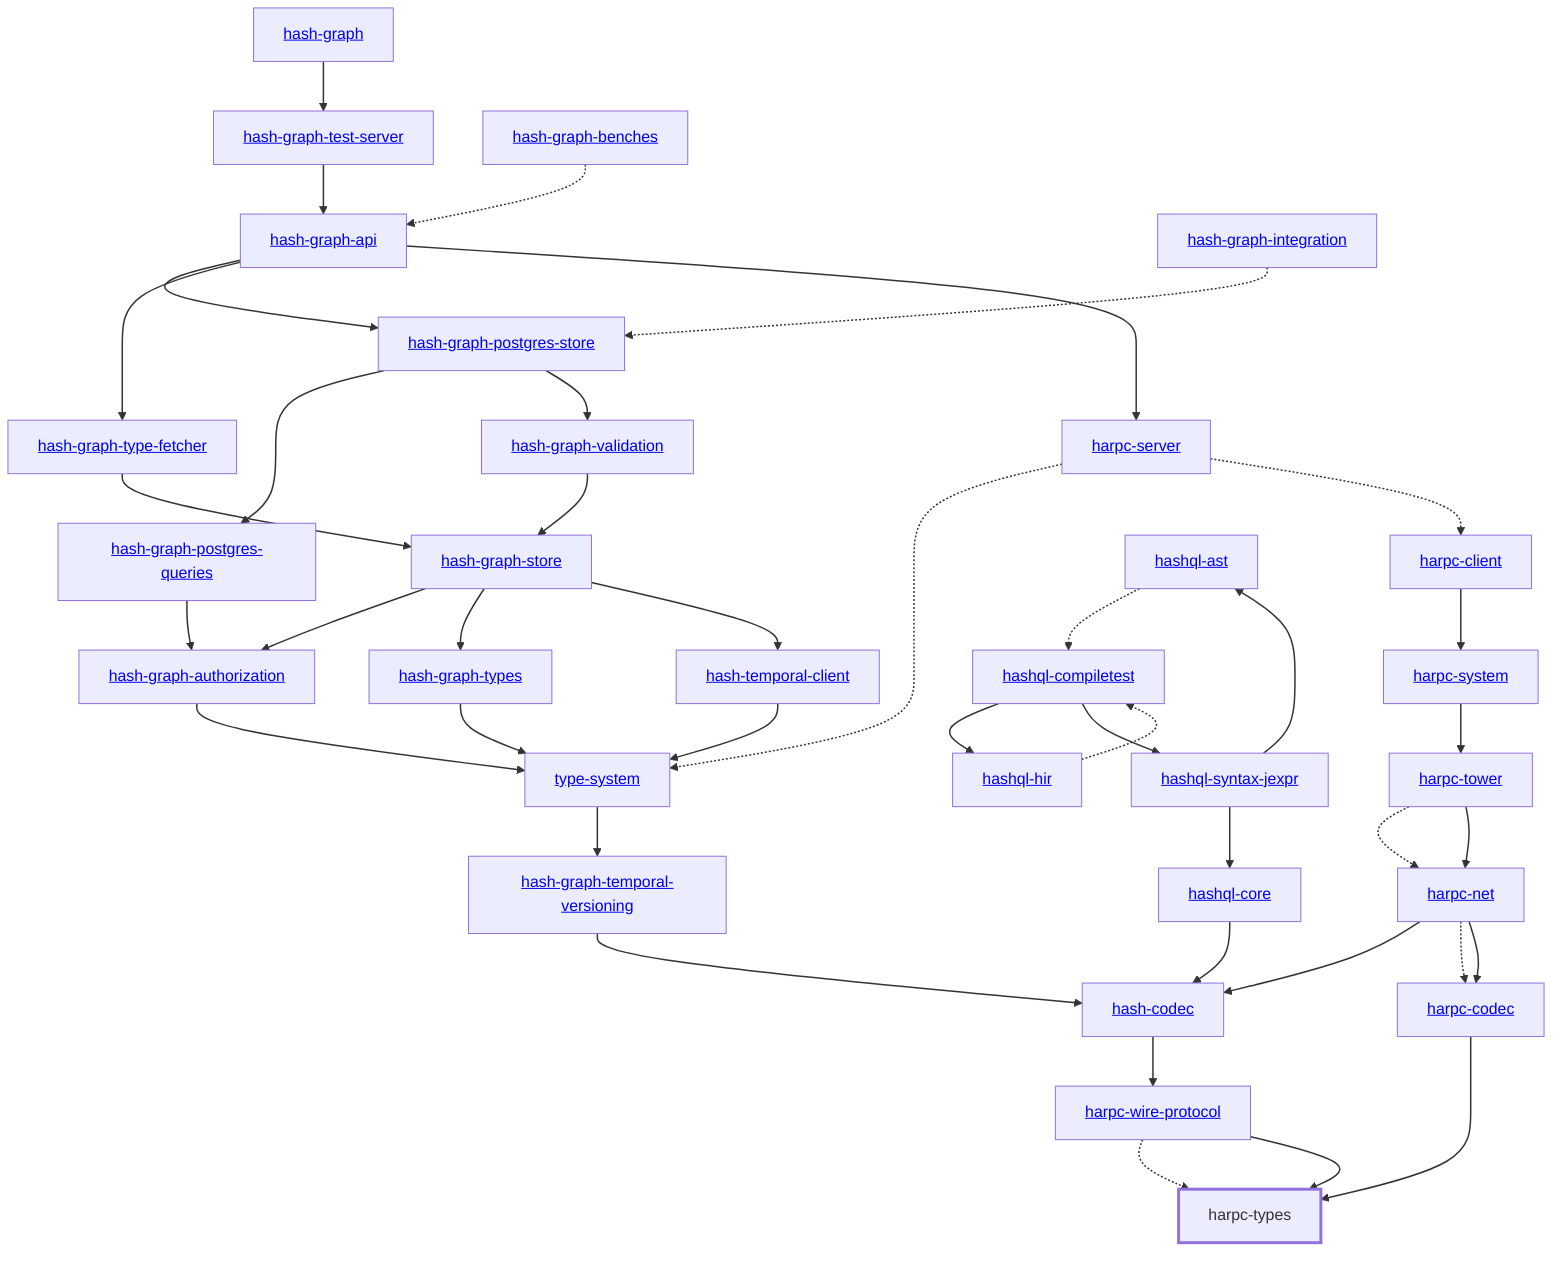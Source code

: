 graph TD
    linkStyle default stroke-width:1.5px
    classDef default stroke-width:1px
    classDef root stroke-width:3px
    classDef dev stroke-width:1px
    classDef build stroke-width:1px
    %% Legend
    %% --> : Normal dependency
    %% -.-> : Dev dependency
    %% ---> : Build dependency
    0[<a href="../hash_graph">hash-graph</a>]
    1[<a href="../type_system">type-system</a>]
    2[<a href="../hash_codec">hash-codec</a>]
    3[<a href="../hash_graph_api">hash-graph-api</a>]
    4[<a href="../hash_graph_authorization">hash-graph-authorization</a>]
    5[<a href="../hash_graph_postgres_queries">hash-graph-postgres-queries</a>]
    6[<a href="../hash_graph_postgres_store">hash-graph-postgres-store</a>]
    7[<a href="../hash_graph_store">hash-graph-store</a>]
    8[<a href="../hash_graph_temporal_versioning">hash-graph-temporal-versioning</a>]
    9[<a href="../hash_graph_test_server">hash-graph-test-server</a>]
    10[<a href="../hash_graph_type_fetcher">hash-graph-type-fetcher</a>]
    11[<a href="../hash_graph_types">hash-graph-types</a>]
    12[<a href="../hash_graph_validation">hash-graph-validation</a>]
    13[<a href="../harpc_client">harpc-client</a>]
    14[<a href="../harpc_codec">harpc-codec</a>]
    15[<a href="../harpc_net">harpc-net</a>]
    16[<a href="../harpc_server">harpc-server</a>]
    17[<a href="../harpc_system">harpc-system</a>]
    18[<a href="../harpc_tower">harpc-tower</a>]
    19[harpc-types]
    class 19 root
    20[<a href="../harpc_wire_protocol">harpc-wire-protocol</a>]
    21[<a href="../hashql_ast">hashql-ast</a>]
    22[<a href="../hashql_compiletest">hashql-compiletest</a>]
    23[<a href="../hashql_core">hashql-core</a>]
    24[<a href="../hashql_hir">hashql-hir</a>]
    25[<a href="../hashql_syntax_jexpr">hashql-syntax-jexpr</a>]
    26[<a href="../hash_temporal_client">hash-temporal-client</a>]
    27[<a href="../hash_graph_benches">hash-graph-benches</a>]
    28[<a href="../hash_graph_integration">hash-graph-integration</a>]
    0 --> 9
    1 --> 8
    2 --> 20
    3 --> 6
    3 --> 10
    3 --> 16
    4 --> 1
    5 --> 4
    6 --> 5
    6 --> 12
    7 --> 4
    7 --> 11
    7 --> 26
    8 --> 2
    9 --> 3
    10 --> 7
    11 --> 1
    12 --> 7
    13 --> 17
    14 --> 19
    15 --> 2
    15 -.-> 14
    15 --> 14
    16 -.-> 1
    16 -.-> 13
    17 --> 18
    18 -.-> 15
    18 --> 15
    20 -.-> 19
    20 --> 19
    21 -.-> 22
    22 --> 24
    22 --> 25
    23 --> 2
    24 -.-> 22
    25 --> 21
    25 --> 23
    26 --> 1
    27 -.-> 3
    28 -.-> 6